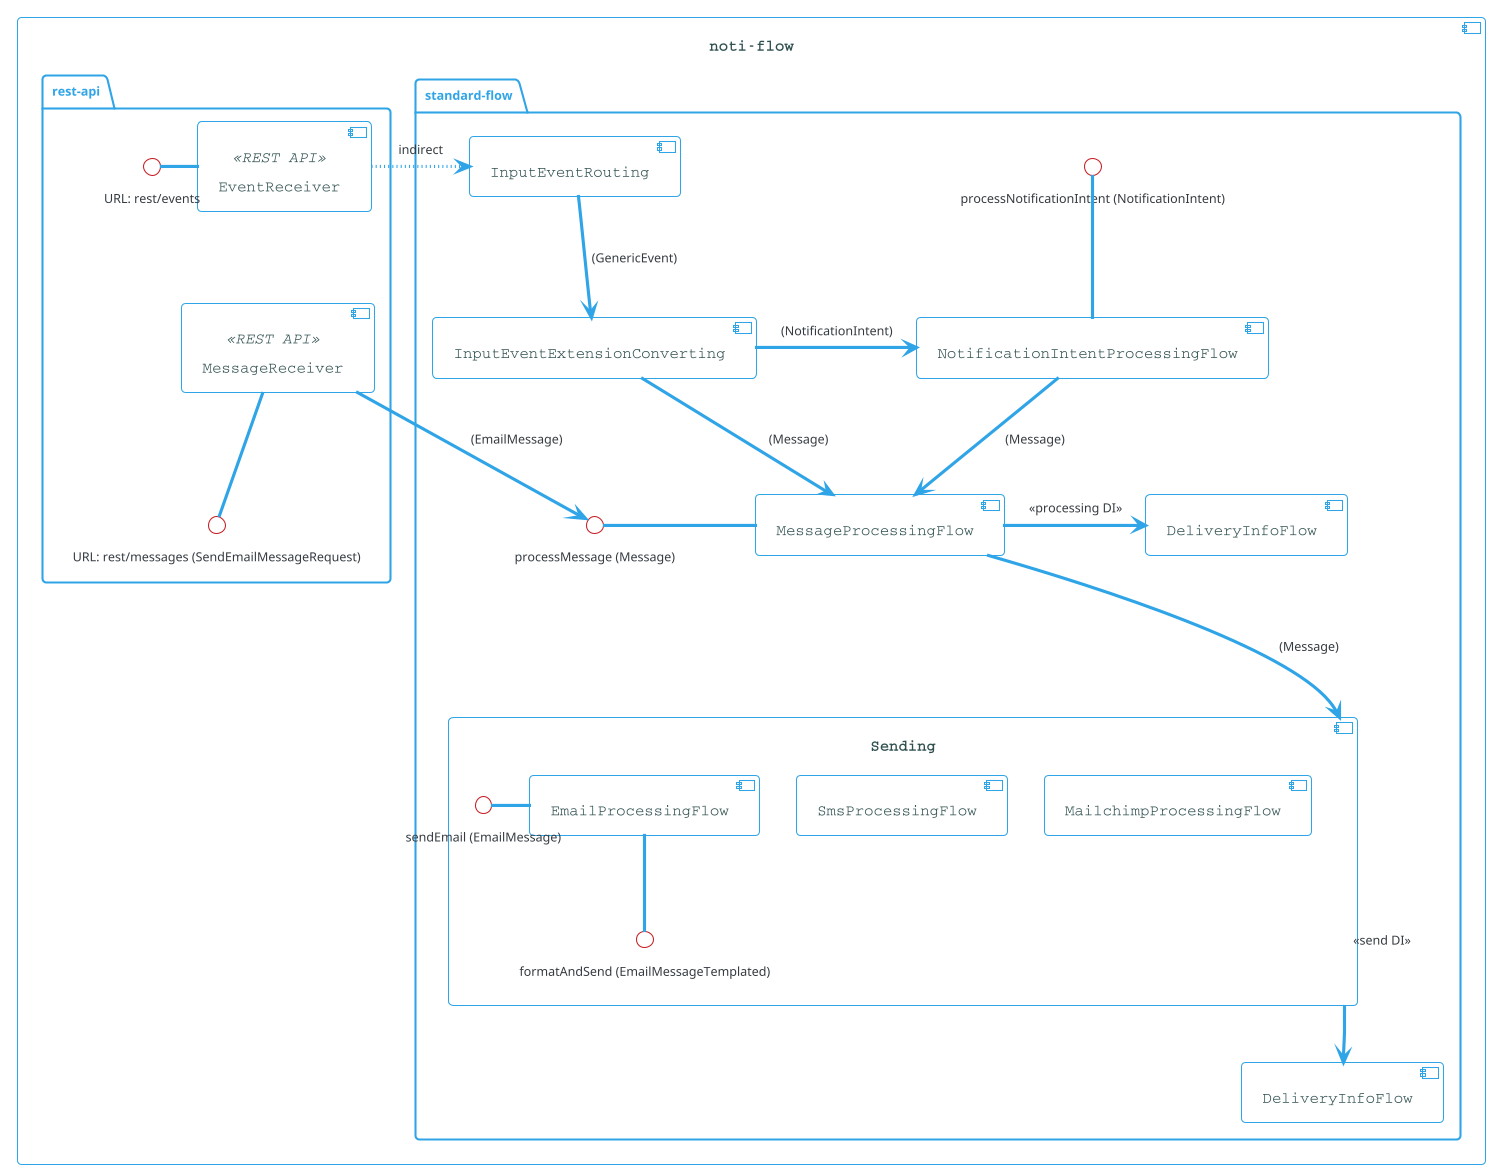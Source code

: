 @startuml
!theme cerulean-outline

skinparam backgroundcolor White
skinparam component {
    BackgroundColor<<user defined>> LightGray
    BorderColor<<user defined>> Gray
    FontColor<<user defined>> Black
    ArrowColor<<get>> #FF6655

    FontColor DarkSlateGray
    FontName Courier
    FontSize 15

    FontSize<<PUB/SUB>> 12
}

component [noti-flow] as mainFlow {

    package standard-flow {
        [InputEventRouting]
        [InputEventExtensionConverting]

        InputEventRouting --> InputEventExtensionConverting: (GenericEvent)

        [MessageProcessingFlow]
        [NotificationIntentProcessingFlow]

        InputEventExtensionConverting -> NotificationIntentProcessingFlow: (NotificationIntent)
        InputEventExtensionConverting --> MessageProcessingFlow: (Message)

        component Sending {
            [EmailProcessingFlow]
            [SmsProcessingFlow]
            [MailchimpProcessingFlow]

            EmailProcessingFlow -[hidden]> SmsProcessingFlow
            SmsProcessingFlow -[hidden]> MailchimpProcessingFlow

            interface "sendEmail (EmailMessage)" as sendEmail
            EmailProcessingFlow -l- sendEmail
            interface "formatAndSend (EmailMessageTemplated)" as formatAndSendEmail
            EmailProcessingFlow -- formatAndSendEmail
        }

        NotificationIntentProcessingFlow --> MessageProcessingFlow: (Message)
        MessageProcessingFlow ---> Sending: (Message)

        [DeliveryInfoFlow] as DeliveryInfoFlow1
        [DeliveryInfoFlow] as DeliveryInfoFlow
        MessageProcessingFlow -> DeliveryInfoFlow1: <<processing DI>>

        Sending ---> DeliveryInfoFlow: <<send DI>>

        interface "processMessage (Message)" as processMessageInt        
        MessageProcessingFlow -l- processMessageInt

        interface "processNotificationIntent (NotificationIntent)" as processNotificationIntent
        NotificationIntentProcessingFlow -u- processNotificationIntent
    }

    package rest-api {
        [EventReceiver]<<REST API>>
        interface "URL: rest/events" as restEventInt
        restEventInt - EventReceiver

        [MessageReceiver]<<REST API>>
        interface "URL: rest/messages (SendEmailMessageRequest)" as restMessagesInt
        restMessagesInt -u- MessageReceiver


        EventReceiver --[hidden] MessageReceiver

        MessageReceiver --> processMessageInt: (EmailMessage)
    }

    EventReceiver -[dotted]> InputEventRouting: indirect

}

@enduml